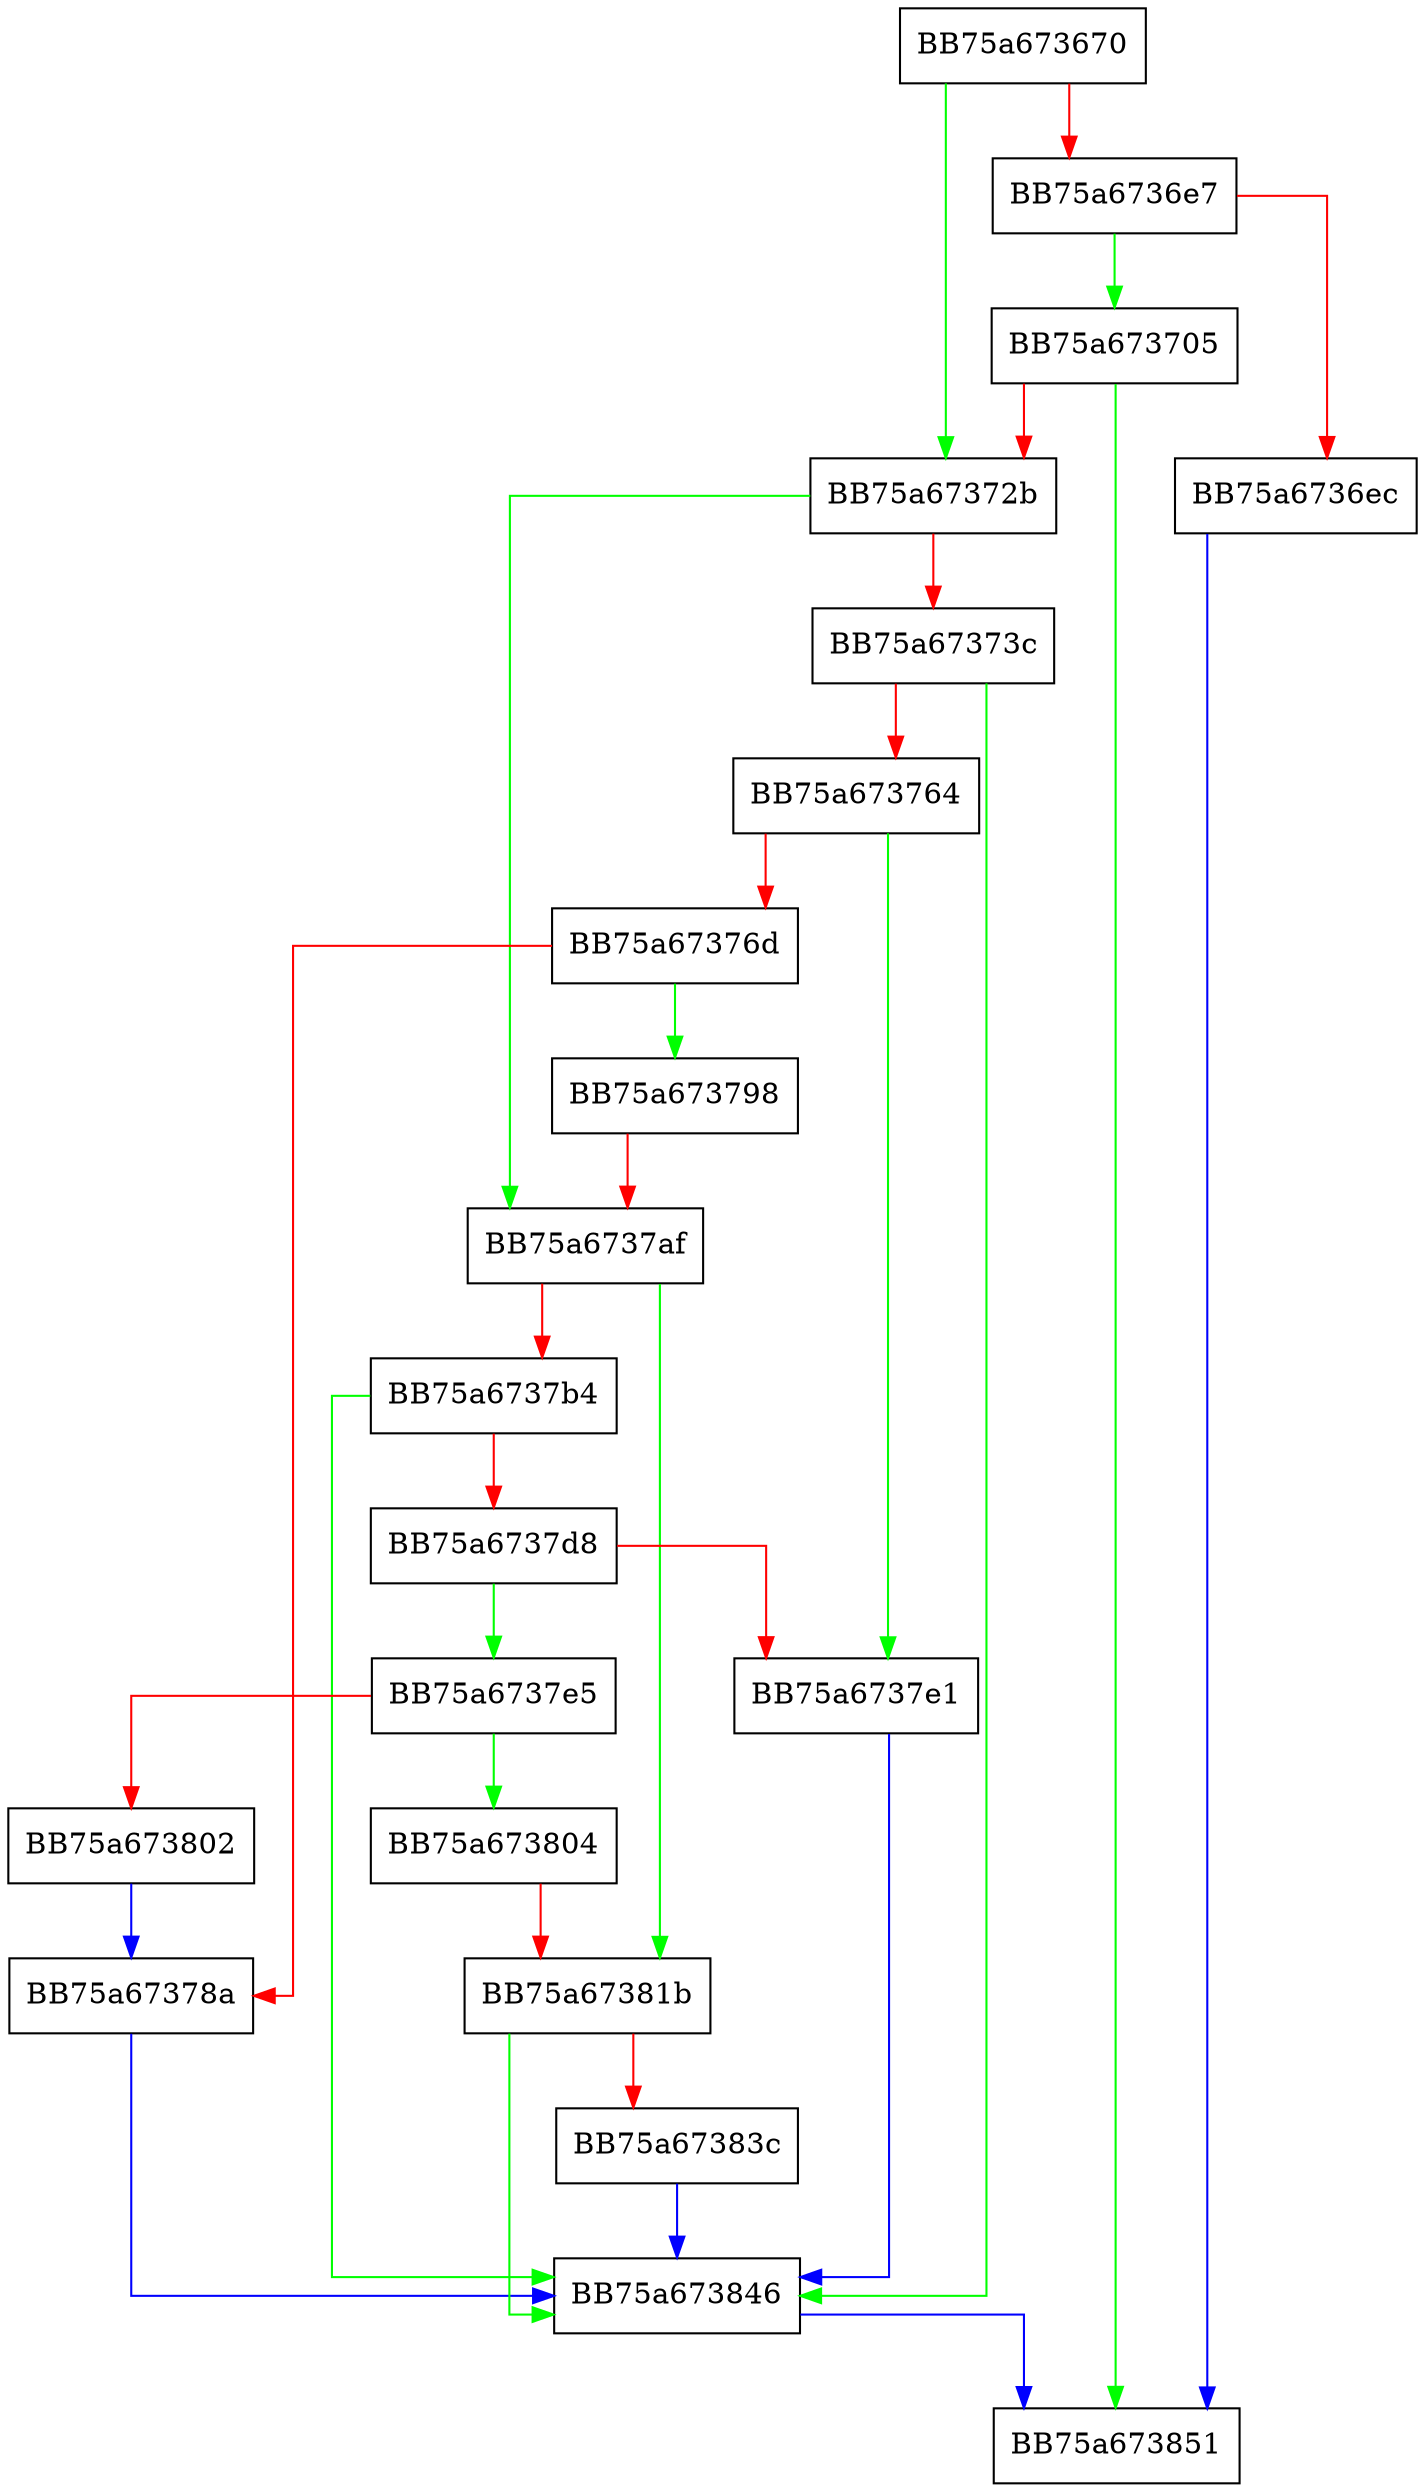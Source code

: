 digraph newRegExpObjectThrows {
  node [shape="box"];
  graph [splines=ortho];
  BB75a673670 -> BB75a67372b [color="green"];
  BB75a673670 -> BB75a6736e7 [color="red"];
  BB75a6736e7 -> BB75a673705 [color="green"];
  BB75a6736e7 -> BB75a6736ec [color="red"];
  BB75a6736ec -> BB75a673851 [color="blue"];
  BB75a673705 -> BB75a673851 [color="green"];
  BB75a673705 -> BB75a67372b [color="red"];
  BB75a67372b -> BB75a6737af [color="green"];
  BB75a67372b -> BB75a67373c [color="red"];
  BB75a67373c -> BB75a673846 [color="green"];
  BB75a67373c -> BB75a673764 [color="red"];
  BB75a673764 -> BB75a6737e1 [color="green"];
  BB75a673764 -> BB75a67376d [color="red"];
  BB75a67376d -> BB75a673798 [color="green"];
  BB75a67376d -> BB75a67378a [color="red"];
  BB75a67378a -> BB75a673846 [color="blue"];
  BB75a673798 -> BB75a6737af [color="red"];
  BB75a6737af -> BB75a67381b [color="green"];
  BB75a6737af -> BB75a6737b4 [color="red"];
  BB75a6737b4 -> BB75a673846 [color="green"];
  BB75a6737b4 -> BB75a6737d8 [color="red"];
  BB75a6737d8 -> BB75a6737e5 [color="green"];
  BB75a6737d8 -> BB75a6737e1 [color="red"];
  BB75a6737e1 -> BB75a673846 [color="blue"];
  BB75a6737e5 -> BB75a673804 [color="green"];
  BB75a6737e5 -> BB75a673802 [color="red"];
  BB75a673802 -> BB75a67378a [color="blue"];
  BB75a673804 -> BB75a67381b [color="red"];
  BB75a67381b -> BB75a673846 [color="green"];
  BB75a67381b -> BB75a67383c [color="red"];
  BB75a67383c -> BB75a673846 [color="blue"];
  BB75a673846 -> BB75a673851 [color="blue"];
}